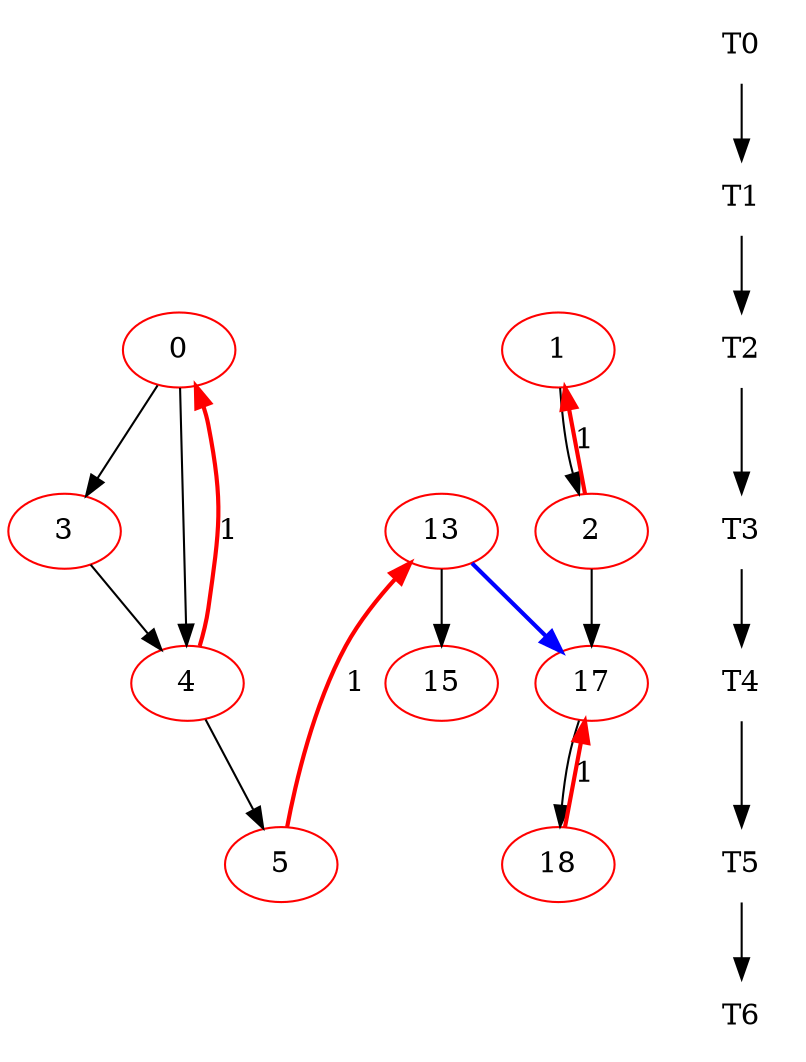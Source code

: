 digraph current { 
{
0 [color=red ];

1 [color=red ];

2 [color=red ];

3 [color=red ];

4 [color=red ];

5 [color=red ];

13 [color=red ];

15 [color=red ];

17 [color=red ];

18 [color=red ];
4 -> 0 [style=bold, color=red, label=1] 
2 -> 1 [style=bold, color=red, label=1] 
1 -> 2
0 -> 3
3 -> 4
0 -> 4
4 -> 5
5 -> 13 [style=bold, color=red, label=1] 
13 -> 15
2 -> 17
18 -> 17 [style=bold, color=red, label=1] 
13 -> 17 [style=bold, color=blue ]
17 -> 18

}

{
 node [shape=plaintext]; 
 T0  -> T1 -> T2 -> T3 -> T4 -> T5 -> T6;
}{ rank = source; 
T0;
 }; 
{ rank = same; 

 }; 
{ rank = same; 

 }; 
{ rank = same; 
0; 1; T2;
 }; 
{ rank = same; 
2; 3; 13; T3;
 }; 
{ rank = same; 
4; 15; 17; T4;
 }; 
{ rank = same; 
5; 18; T5;
 }; 
{ rank = same; 

 }; 

}